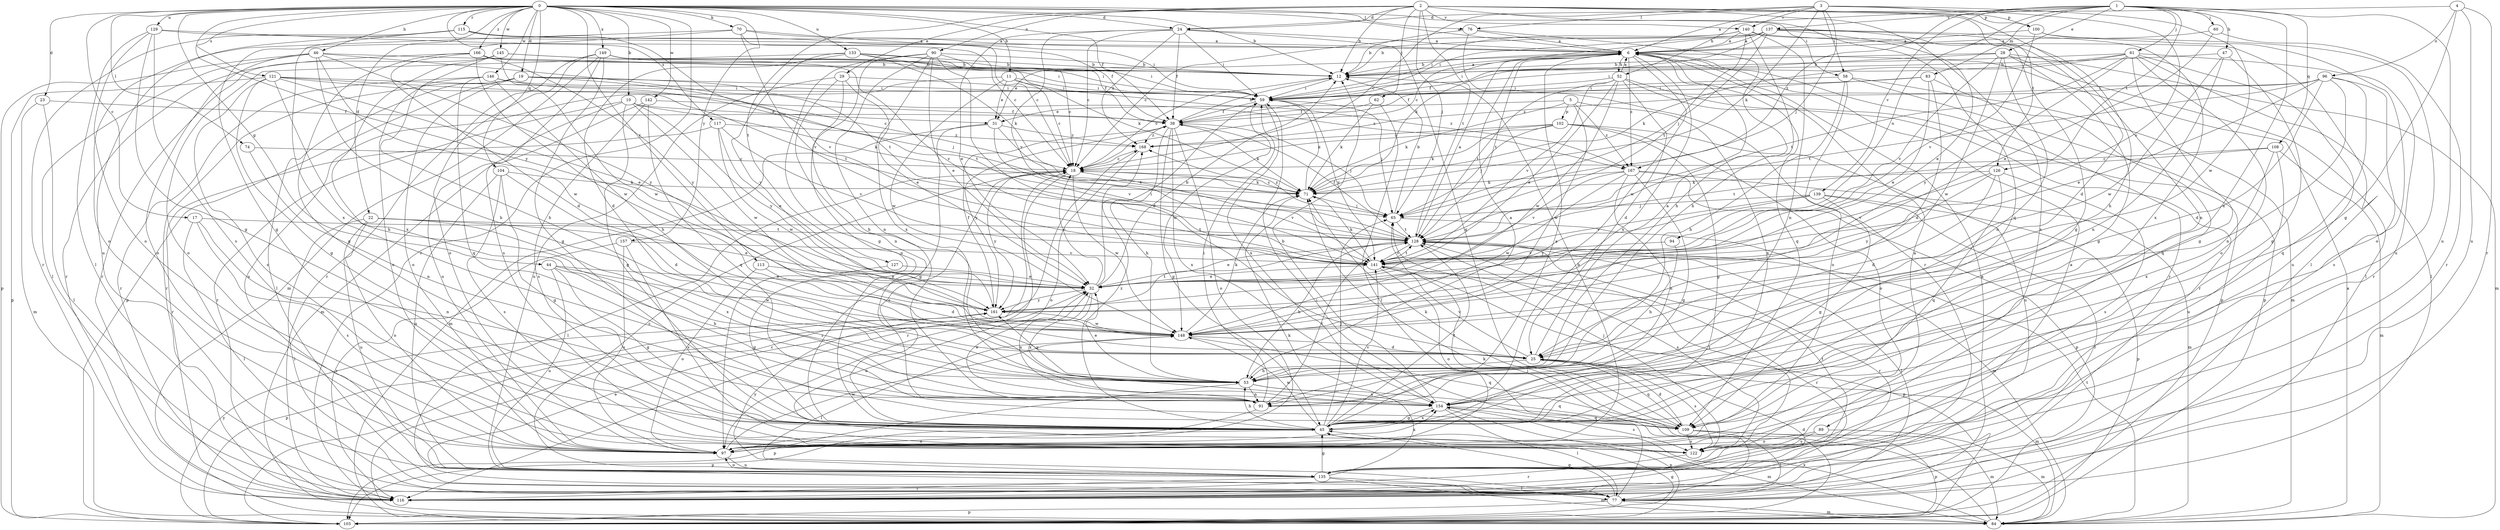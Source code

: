 strict digraph  {
0;
1;
2;
3;
4;
5;
6;
10;
11;
12;
17;
18;
19;
22;
23;
24;
25;
28;
29;
31;
32;
38;
44;
45;
46;
47;
52;
53;
58;
59;
60;
61;
62;
65;
70;
71;
74;
76;
77;
83;
84;
89;
90;
91;
94;
96;
97;
100;
102;
103;
104;
108;
109;
113;
115;
116;
117;
121;
122;
126;
127;
128;
129;
133;
135;
137;
139;
140;
141;
142;
145;
146;
148;
149;
154;
157;
161;
166;
167;
168;
0 -> 6  [label=a];
0 -> 10  [label=b];
0 -> 11  [label=b];
0 -> 12  [label=b];
0 -> 17  [label=c];
0 -> 19  [label=d];
0 -> 22  [label=d];
0 -> 23  [label=d];
0 -> 24  [label=d];
0 -> 38  [label=f];
0 -> 44  [label=g];
0 -> 46  [label=h];
0 -> 58  [label=i];
0 -> 70  [label=k];
0 -> 74  [label=l];
0 -> 76  [label=l];
0 -> 104  [label=q];
0 -> 113  [label=r];
0 -> 115  [label=r];
0 -> 116  [label=r];
0 -> 117  [label=s];
0 -> 121  [label=s];
0 -> 129  [label=u];
0 -> 133  [label=u];
0 -> 142  [label=w];
0 -> 145  [label=w];
0 -> 146  [label=w];
0 -> 149  [label=x];
0 -> 157  [label=y];
0 -> 161  [label=y];
0 -> 166  [label=z];
1 -> 28  [label=e];
1 -> 47  [label=h];
1 -> 52  [label=h];
1 -> 60  [label=j];
1 -> 61  [label=j];
1 -> 83  [label=m];
1 -> 94  [label=o];
1 -> 108  [label=q];
1 -> 126  [label=t];
1 -> 135  [label=u];
1 -> 137  [label=v];
1 -> 139  [label=v];
1 -> 154  [label=x];
1 -> 167  [label=z];
2 -> 12  [label=b];
2 -> 24  [label=d];
2 -> 29  [label=e];
2 -> 62  [label=j];
2 -> 65  [label=j];
2 -> 89  [label=n];
2 -> 90  [label=n];
2 -> 100  [label=p];
2 -> 109  [label=q];
2 -> 122  [label=s];
2 -> 126  [label=t];
2 -> 127  [label=t];
2 -> 128  [label=t];
2 -> 140  [label=v];
3 -> 6  [label=a];
3 -> 18  [label=c];
3 -> 58  [label=i];
3 -> 65  [label=j];
3 -> 71  [label=k];
3 -> 76  [label=l];
3 -> 100  [label=p];
3 -> 140  [label=v];
3 -> 141  [label=v];
3 -> 148  [label=w];
4 -> 24  [label=d];
4 -> 45  [label=g];
4 -> 96  [label=o];
4 -> 116  [label=r];
4 -> 135  [label=u];
5 -> 31  [label=e];
5 -> 71  [label=k];
5 -> 102  [label=p];
5 -> 148  [label=w];
5 -> 154  [label=x];
5 -> 167  [label=z];
6 -> 12  [label=b];
6 -> 31  [label=e];
6 -> 52  [label=h];
6 -> 59  [label=i];
6 -> 109  [label=q];
6 -> 116  [label=r];
6 -> 128  [label=t];
6 -> 148  [label=w];
6 -> 154  [label=x];
6 -> 167  [label=z];
10 -> 31  [label=e];
10 -> 45  [label=g];
10 -> 71  [label=k];
10 -> 97  [label=o];
10 -> 116  [label=r];
10 -> 148  [label=w];
10 -> 161  [label=y];
11 -> 18  [label=c];
11 -> 31  [label=e];
11 -> 59  [label=i];
11 -> 135  [label=u];
11 -> 148  [label=w];
11 -> 167  [label=z];
12 -> 6  [label=a];
12 -> 18  [label=c];
12 -> 59  [label=i];
17 -> 77  [label=l];
17 -> 91  [label=n];
17 -> 122  [label=s];
17 -> 128  [label=t];
18 -> 71  [label=k];
18 -> 77  [label=l];
18 -> 116  [label=r];
18 -> 141  [label=v];
18 -> 148  [label=w];
18 -> 161  [label=y];
19 -> 59  [label=i];
19 -> 77  [label=l];
19 -> 97  [label=o];
19 -> 103  [label=p];
19 -> 116  [label=r];
19 -> 128  [label=t];
19 -> 167  [label=z];
22 -> 32  [label=e];
22 -> 77  [label=l];
22 -> 97  [label=o];
22 -> 128  [label=t];
22 -> 135  [label=u];
22 -> 154  [label=x];
23 -> 38  [label=f];
23 -> 77  [label=l];
23 -> 84  [label=m];
24 -> 6  [label=a];
24 -> 18  [label=c];
24 -> 32  [label=e];
24 -> 38  [label=f];
24 -> 59  [label=i];
24 -> 109  [label=q];
24 -> 141  [label=v];
24 -> 168  [label=z];
25 -> 6  [label=a];
25 -> 53  [label=h];
25 -> 84  [label=m];
25 -> 109  [label=q];
25 -> 122  [label=s];
25 -> 141  [label=v];
28 -> 12  [label=b];
28 -> 38  [label=f];
28 -> 45  [label=g];
28 -> 77  [label=l];
28 -> 84  [label=m];
28 -> 91  [label=n];
28 -> 141  [label=v];
28 -> 148  [label=w];
29 -> 32  [label=e];
29 -> 53  [label=h];
29 -> 59  [label=i];
29 -> 91  [label=n];
29 -> 135  [label=u];
31 -> 45  [label=g];
31 -> 84  [label=m];
31 -> 128  [label=t];
31 -> 141  [label=v];
31 -> 168  [label=z];
32 -> 12  [label=b];
32 -> 18  [label=c];
32 -> 59  [label=i];
32 -> 91  [label=n];
32 -> 154  [label=x];
32 -> 161  [label=y];
38 -> 12  [label=b];
38 -> 45  [label=g];
38 -> 53  [label=h];
38 -> 65  [label=j];
38 -> 71  [label=k];
38 -> 97  [label=o];
38 -> 154  [label=x];
38 -> 161  [label=y];
38 -> 168  [label=z];
44 -> 32  [label=e];
44 -> 45  [label=g];
44 -> 53  [label=h];
44 -> 135  [label=u];
44 -> 148  [label=w];
45 -> 6  [label=a];
45 -> 18  [label=c];
45 -> 53  [label=h];
45 -> 65  [label=j];
45 -> 84  [label=m];
45 -> 97  [label=o];
45 -> 128  [label=t];
45 -> 141  [label=v];
45 -> 148  [label=w];
45 -> 154  [label=x];
45 -> 168  [label=z];
46 -> 12  [label=b];
46 -> 53  [label=h];
46 -> 77  [label=l];
46 -> 97  [label=o];
46 -> 103  [label=p];
46 -> 128  [label=t];
46 -> 148  [label=w];
46 -> 161  [label=y];
47 -> 12  [label=b];
47 -> 45  [label=g];
47 -> 91  [label=n];
47 -> 148  [label=w];
52 -> 6  [label=a];
52 -> 25  [label=d];
52 -> 32  [label=e];
52 -> 59  [label=i];
52 -> 103  [label=p];
52 -> 116  [label=r];
52 -> 128  [label=t];
52 -> 141  [label=v];
52 -> 148  [label=w];
53 -> 6  [label=a];
53 -> 32  [label=e];
53 -> 91  [label=n];
53 -> 103  [label=p];
53 -> 109  [label=q];
53 -> 154  [label=x];
53 -> 161  [label=y];
58 -> 53  [label=h];
58 -> 59  [label=i];
58 -> 84  [label=m];
58 -> 97  [label=o];
58 -> 103  [label=p];
59 -> 38  [label=f];
59 -> 65  [label=j];
59 -> 141  [label=v];
59 -> 148  [label=w];
59 -> 154  [label=x];
60 -> 6  [label=a];
60 -> 32  [label=e];
60 -> 116  [label=r];
61 -> 12  [label=b];
61 -> 45  [label=g];
61 -> 59  [label=i];
61 -> 71  [label=k];
61 -> 77  [label=l];
61 -> 97  [label=o];
61 -> 116  [label=r];
61 -> 128  [label=t];
61 -> 135  [label=u];
61 -> 161  [label=y];
62 -> 38  [label=f];
62 -> 71  [label=k];
62 -> 77  [label=l];
65 -> 12  [label=b];
65 -> 84  [label=m];
65 -> 128  [label=t];
65 -> 168  [label=z];
70 -> 6  [label=a];
70 -> 18  [label=c];
70 -> 45  [label=g];
70 -> 59  [label=i];
70 -> 97  [label=o];
70 -> 141  [label=v];
71 -> 18  [label=c];
71 -> 59  [label=i];
71 -> 65  [label=j];
74 -> 18  [label=c];
74 -> 91  [label=n];
76 -> 6  [label=a];
76 -> 12  [label=b];
76 -> 53  [label=h];
76 -> 116  [label=r];
77 -> 6  [label=a];
77 -> 32  [label=e];
77 -> 45  [label=g];
77 -> 59  [label=i];
77 -> 84  [label=m];
77 -> 103  [label=p];
83 -> 25  [label=d];
83 -> 32  [label=e];
83 -> 38  [label=f];
83 -> 59  [label=i];
83 -> 109  [label=q];
84 -> 6  [label=a];
84 -> 18  [label=c];
84 -> 71  [label=k];
84 -> 128  [label=t];
84 -> 154  [label=x];
89 -> 84  [label=m];
89 -> 97  [label=o];
89 -> 122  [label=s];
90 -> 12  [label=b];
90 -> 18  [label=c];
90 -> 25  [label=d];
90 -> 32  [label=e];
90 -> 45  [label=g];
90 -> 91  [label=n];
90 -> 97  [label=o];
90 -> 154  [label=x];
91 -> 32  [label=e];
91 -> 59  [label=i];
91 -> 103  [label=p];
91 -> 128  [label=t];
94 -> 53  [label=h];
94 -> 141  [label=v];
96 -> 25  [label=d];
96 -> 32  [label=e];
96 -> 59  [label=i];
96 -> 91  [label=n];
96 -> 109  [label=q];
96 -> 122  [label=s];
96 -> 128  [label=t];
96 -> 168  [label=z];
97 -> 12  [label=b];
97 -> 135  [label=u];
97 -> 148  [label=w];
97 -> 154  [label=x];
100 -> 6  [label=a];
100 -> 97  [label=o];
100 -> 135  [label=u];
100 -> 141  [label=v];
102 -> 18  [label=c];
102 -> 45  [label=g];
102 -> 65  [label=j];
102 -> 71  [label=k];
102 -> 97  [label=o];
102 -> 135  [label=u];
102 -> 168  [label=z];
103 -> 45  [label=g];
103 -> 65  [label=j];
103 -> 161  [label=y];
103 -> 168  [label=z];
104 -> 25  [label=d];
104 -> 45  [label=g];
104 -> 71  [label=k];
104 -> 122  [label=s];
104 -> 135  [label=u];
108 -> 18  [label=c];
108 -> 84  [label=m];
108 -> 128  [label=t];
108 -> 135  [label=u];
108 -> 154  [label=x];
109 -> 25  [label=d];
109 -> 71  [label=k];
109 -> 77  [label=l];
109 -> 84  [label=m];
109 -> 103  [label=p];
109 -> 122  [label=s];
113 -> 25  [label=d];
113 -> 32  [label=e];
113 -> 97  [label=o];
115 -> 6  [label=a];
115 -> 38  [label=f];
115 -> 116  [label=r];
115 -> 135  [label=u];
115 -> 141  [label=v];
115 -> 154  [label=x];
116 -> 25  [label=d];
117 -> 32  [label=e];
117 -> 116  [label=r];
117 -> 141  [label=v];
117 -> 148  [label=w];
117 -> 168  [label=z];
121 -> 18  [label=c];
121 -> 32  [label=e];
121 -> 45  [label=g];
121 -> 53  [label=h];
121 -> 59  [label=i];
121 -> 103  [label=p];
121 -> 122  [label=s];
121 -> 128  [label=t];
122 -> 6  [label=a];
122 -> 32  [label=e];
122 -> 65  [label=j];
122 -> 116  [label=r];
122 -> 128  [label=t];
126 -> 25  [label=d];
126 -> 71  [label=k];
126 -> 109  [label=q];
126 -> 122  [label=s];
126 -> 141  [label=v];
126 -> 161  [label=y];
127 -> 32  [label=e];
127 -> 45  [label=g];
128 -> 6  [label=a];
128 -> 32  [label=e];
128 -> 38  [label=f];
128 -> 53  [label=h];
128 -> 77  [label=l];
128 -> 116  [label=r];
128 -> 122  [label=s];
128 -> 141  [label=v];
129 -> 6  [label=a];
129 -> 18  [label=c];
129 -> 45  [label=g];
129 -> 77  [label=l];
129 -> 97  [label=o];
129 -> 122  [label=s];
133 -> 12  [label=b];
133 -> 25  [label=d];
133 -> 38  [label=f];
133 -> 59  [label=i];
133 -> 71  [label=k];
133 -> 97  [label=o];
133 -> 161  [label=y];
135 -> 6  [label=a];
135 -> 18  [label=c];
135 -> 45  [label=g];
135 -> 71  [label=k];
135 -> 77  [label=l];
135 -> 84  [label=m];
135 -> 97  [label=o];
135 -> 116  [label=r];
135 -> 128  [label=t];
135 -> 161  [label=y];
137 -> 6  [label=a];
137 -> 12  [label=b];
137 -> 18  [label=c];
137 -> 25  [label=d];
137 -> 32  [label=e];
137 -> 53  [label=h];
137 -> 59  [label=i];
137 -> 65  [label=j];
137 -> 71  [label=k];
137 -> 154  [label=x];
139 -> 45  [label=g];
139 -> 65  [label=j];
139 -> 103  [label=p];
139 -> 116  [label=r];
139 -> 141  [label=v];
139 -> 161  [label=y];
140 -> 6  [label=a];
140 -> 18  [label=c];
140 -> 45  [label=g];
140 -> 53  [label=h];
140 -> 59  [label=i];
140 -> 77  [label=l];
140 -> 91  [label=n];
140 -> 128  [label=t];
141 -> 32  [label=e];
141 -> 71  [label=k];
141 -> 97  [label=o];
141 -> 103  [label=p];
141 -> 116  [label=r];
141 -> 128  [label=t];
142 -> 38  [label=f];
142 -> 84  [label=m];
142 -> 109  [label=q];
142 -> 122  [label=s];
145 -> 12  [label=b];
145 -> 53  [label=h];
145 -> 59  [label=i];
145 -> 116  [label=r];
145 -> 148  [label=w];
145 -> 154  [label=x];
146 -> 53  [label=h];
146 -> 59  [label=i];
146 -> 65  [label=j];
146 -> 97  [label=o];
146 -> 109  [label=q];
146 -> 116  [label=r];
148 -> 25  [label=d];
148 -> 71  [label=k];
148 -> 77  [label=l];
148 -> 109  [label=q];
149 -> 12  [label=b];
149 -> 45  [label=g];
149 -> 71  [label=k];
149 -> 84  [label=m];
149 -> 97  [label=o];
149 -> 116  [label=r];
149 -> 122  [label=s];
149 -> 141  [label=v];
154 -> 12  [label=b];
154 -> 45  [label=g];
154 -> 77  [label=l];
154 -> 103  [label=p];
154 -> 109  [label=q];
154 -> 122  [label=s];
157 -> 97  [label=o];
157 -> 116  [label=r];
157 -> 122  [label=s];
157 -> 141  [label=v];
161 -> 38  [label=f];
161 -> 103  [label=p];
161 -> 128  [label=t];
161 -> 148  [label=w];
166 -> 12  [label=b];
166 -> 25  [label=d];
166 -> 45  [label=g];
166 -> 59  [label=i];
166 -> 116  [label=r];
166 -> 148  [label=w];
166 -> 161  [label=y];
167 -> 45  [label=g];
167 -> 71  [label=k];
167 -> 84  [label=m];
167 -> 91  [label=n];
167 -> 103  [label=p];
167 -> 141  [label=v];
167 -> 148  [label=w];
168 -> 18  [label=c];
168 -> 97  [label=o];
}
